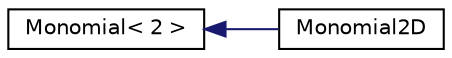 digraph "Graphical Class Hierarchy"
{
 // LATEX_PDF_SIZE
  edge [fontname="Helvetica",fontsize="10",labelfontname="Helvetica",labelfontsize="10"];
  node [fontname="Helvetica",fontsize="10",shape=record];
  rankdir="LR";
  Node0 [label="Monomial\< 2 \>",height=0.2,width=0.4,color="black", fillcolor="white", style="filled",URL="$classMonomial.html",tooltip=" "];
  Node0 -> Node1 [dir="back",color="midnightblue",fontsize="10",style="solid",fontname="Helvetica"];
  Node1 [label="Monomial2D",height=0.2,width=0.4,color="black", fillcolor="white", style="filled",URL="$classMonomial2D.html",tooltip=" "];
}
